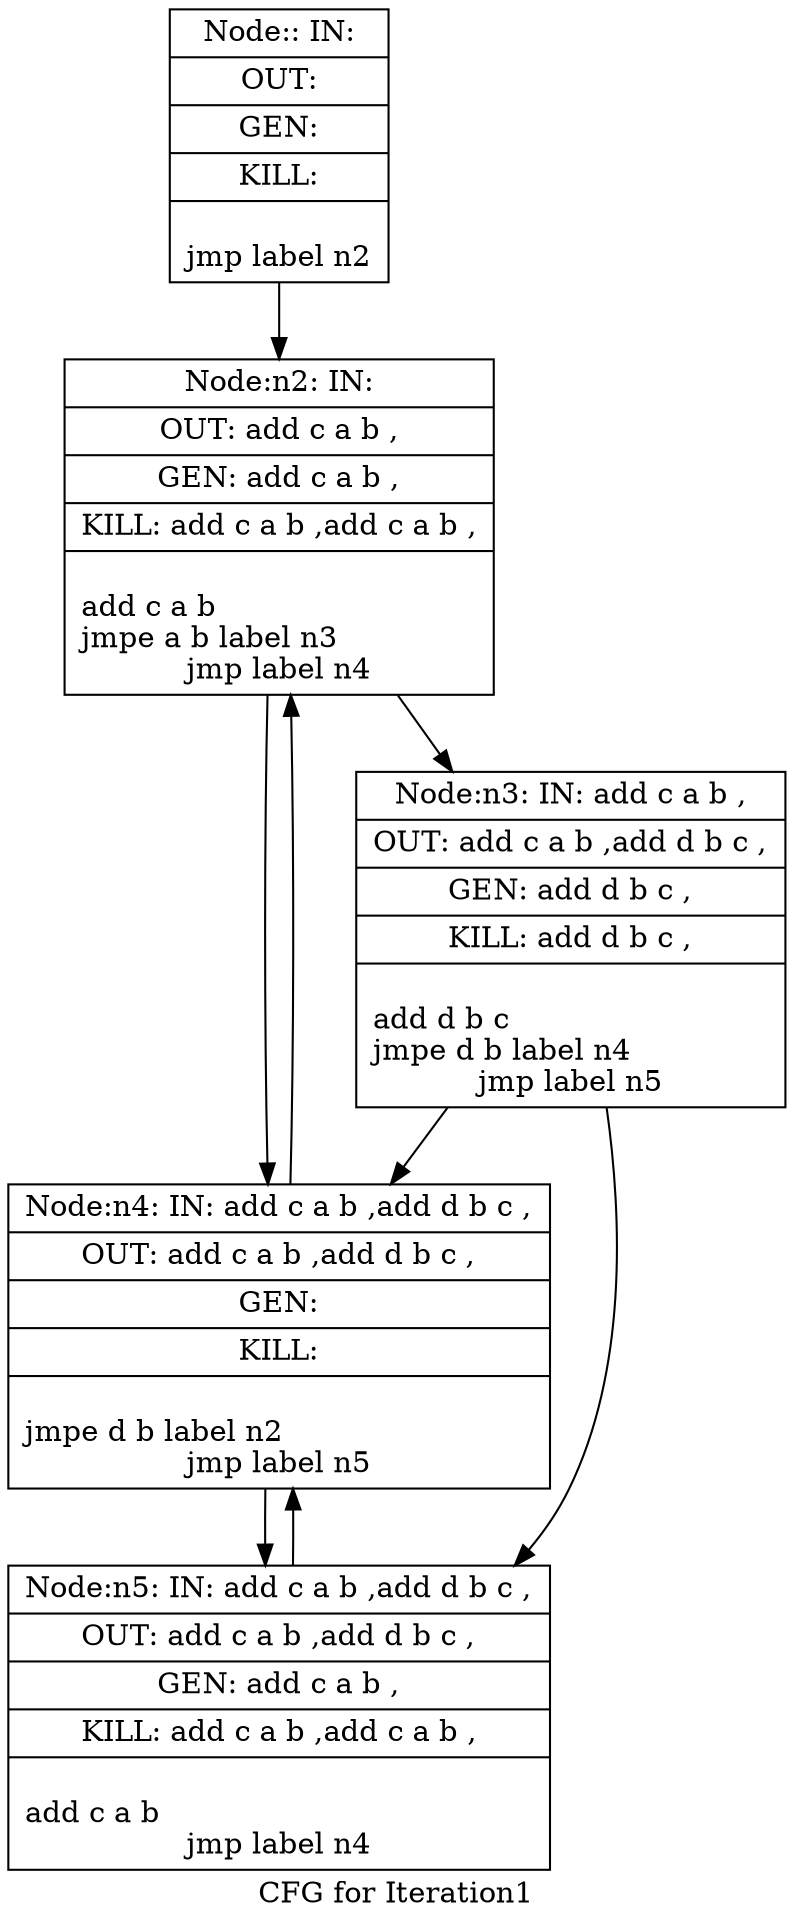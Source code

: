 digraph "CFG for Iteration1' function" {
 label="CFG for Iteration1";

Node0x851220 [shape=record,label="{ Node::  IN: |{OUT: }|{GEN: }|{KILL: }|{\ljmp label n2}}"];
Node0x851220 -> Node0x851ac0;
Node0x851ac0 [shape=record,label="{ Node:n2:  IN: |{OUT: add c a b ,}|{GEN: add c a b ,}|{KILL: add c a b ,add c a b ,}|{\ladd c a b\ljmpe a b label n3\ljmp label n4}}"];
Node0x851ac0 -> Node0x851ca0;
Node0x851ac0 -> Node0x851e80;
Node0x851ca0 [shape=record,label="{ Node:n3:  IN: add c a b ,|{OUT: add c a b ,add d b c ,}|{GEN: add d b c ,}|{KILL: add d b c ,}|{\ladd d b c\ljmpe d b label n4\ljmp label n5}}"];
Node0x851ca0 -> Node0x851e80;
Node0x851ca0 -> Node0x8520e0;
Node0x851e80 [shape=record,label="{ Node:n4:  IN: add c a b ,add d b c ,|{OUT: add c a b ,add d b c ,}|{GEN: }|{KILL: }|{\ljmpe d b label n2\ljmp label n5}}"];
Node0x851e80 -> Node0x851ac0;
Node0x851e80 -> Node0x8520e0;
Node0x8520e0 [shape=record,label="{ Node:n5:  IN: add c a b ,add d b c ,|{OUT: add c a b ,add d b c ,}|{GEN: add c a b ,}|{KILL: add c a b ,add c a b ,}|{\ladd c a b\ljmp label n4}}"];
Node0x8520e0 -> Node0x851e80;}

